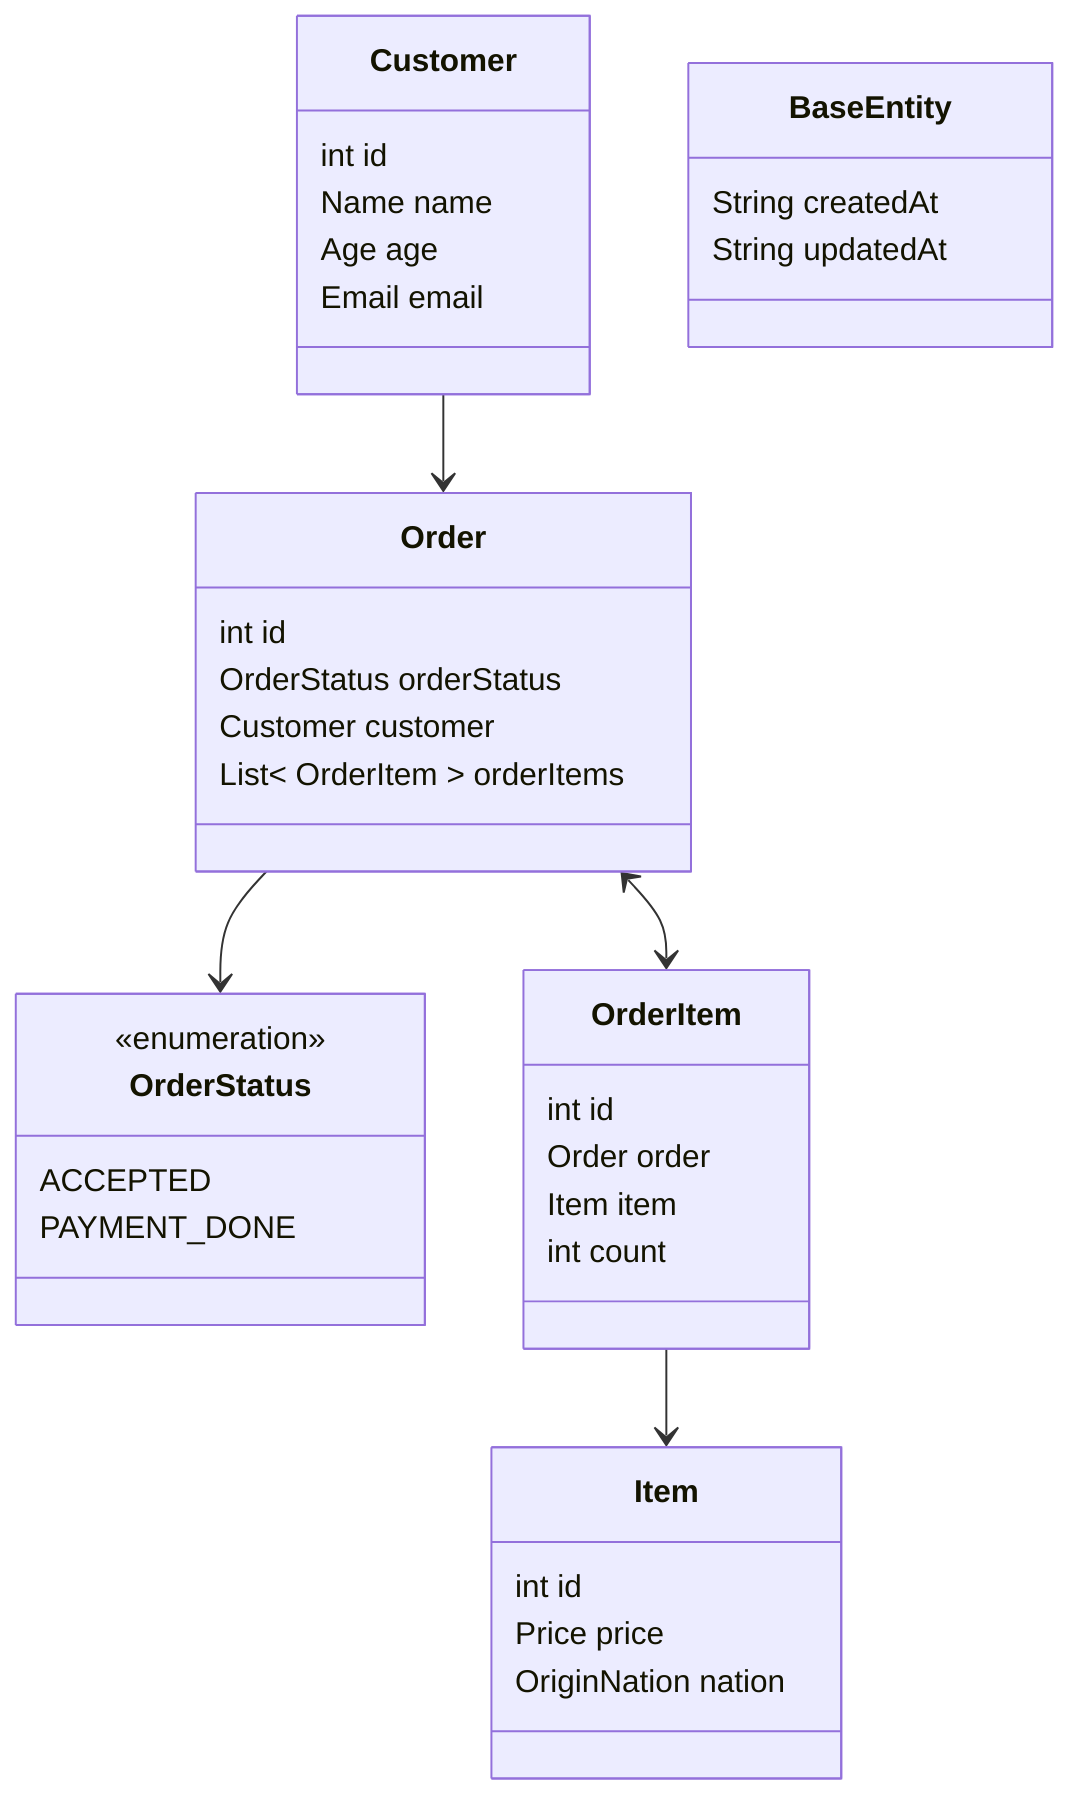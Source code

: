 classDiagram
%%    Order : OrderItem = 일대다
%%    OrderItem : Item = 일대다//다대일ㄹㅣ
%%    Customer : Order = 일대다
%%    Order - OrderItem - Item

    class Customer {
        int id
        Name name
        Age age
        Email email
    }
    Customer --> Order

    class Order {
        int id
        OrderStatus orderStatus
        Customer customer
        List< OrderItem > orderItems
    }

    class OrderStatus {
        <<enumeration>>
        ACCEPTED
        PAYMENT_DONE
    }
    Order --> OrderStatus

    class OrderItem {
        int id
        Order order
        Item item
        int count
    }
    Order <--> OrderItem

    class Item {
        int id
        Price price
        OriginNation nation
    }
    OrderItem --> Item

    class BaseEntity {
        String createdAt
        String updatedAt
    }